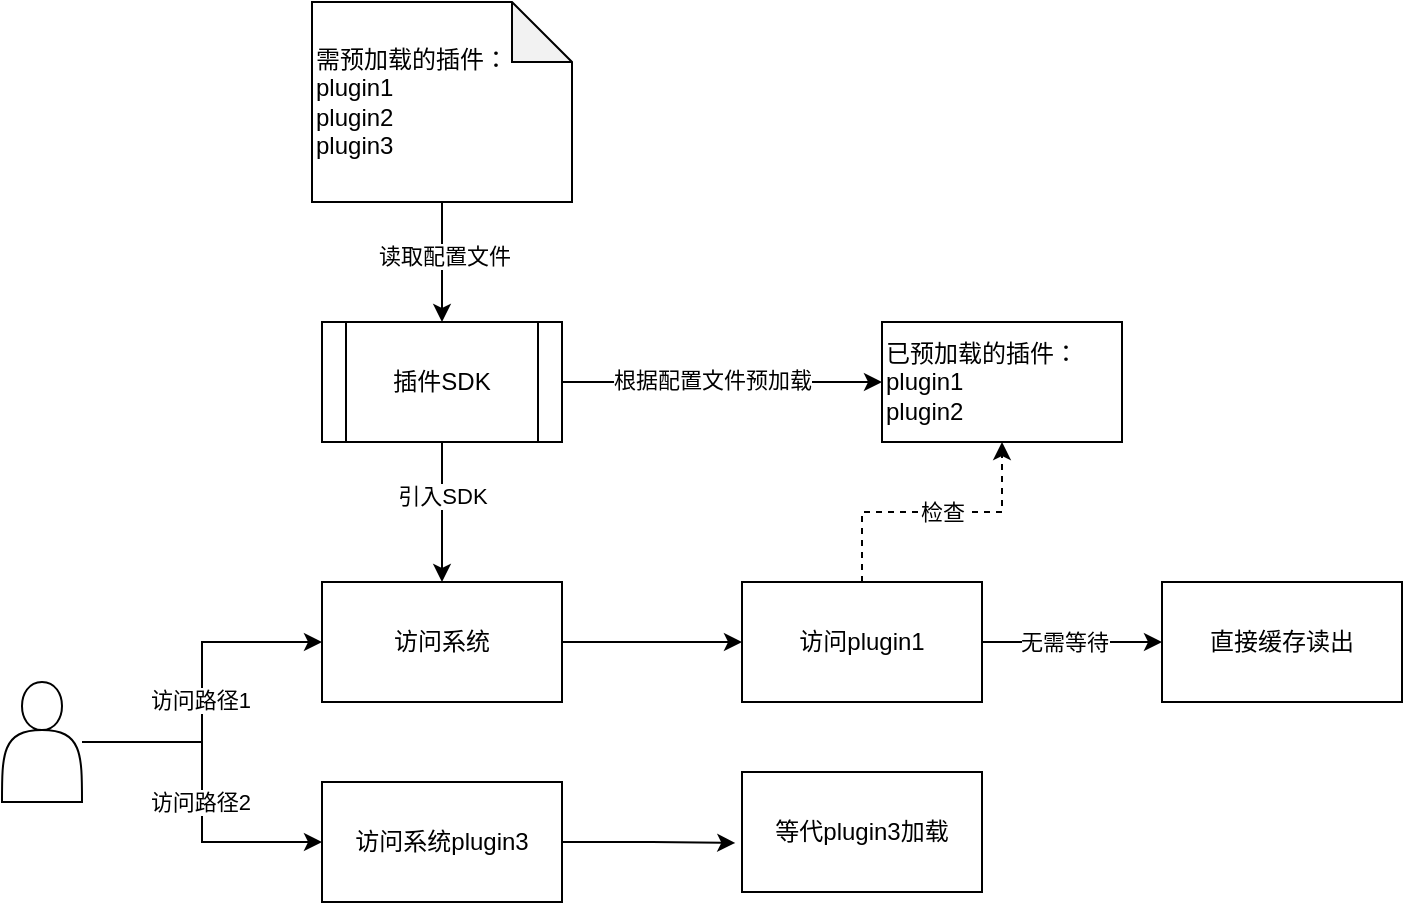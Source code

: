 <mxfile version="20.5.2" type="github">
  <diagram id="-Vk5RplwK14qsSj6e-SG" name="第 1 页">
    <mxGraphModel dx="1530" dy="836" grid="1" gridSize="10" guides="1" tooltips="1" connect="1" arrows="1" fold="1" page="1" pageScale="1" pageWidth="827" pageHeight="1169" math="0" shadow="0">
      <root>
        <mxCell id="0" />
        <mxCell id="1" parent="0" />
        <mxCell id="Vlqnv5aZTNKnBmmuv2tM-17" style="edgeStyle=orthogonalEdgeStyle;rounded=0;orthogonalLoop=1;jettySize=auto;html=1;entryX=0;entryY=0.5;entryDx=0;entryDy=0;" edge="1" parent="1" source="Vlqnv5aZTNKnBmmuv2tM-1" target="Vlqnv5aZTNKnBmmuv2tM-2">
          <mxGeometry relative="1" as="geometry" />
        </mxCell>
        <mxCell id="Vlqnv5aZTNKnBmmuv2tM-19" value="访问路径1" style="edgeLabel;html=1;align=center;verticalAlign=middle;resizable=0;points=[];" vertex="1" connectable="0" parent="Vlqnv5aZTNKnBmmuv2tM-17">
          <mxGeometry x="-0.041" y="1" relative="1" as="geometry">
            <mxPoint as="offset" />
          </mxGeometry>
        </mxCell>
        <mxCell id="Vlqnv5aZTNKnBmmuv2tM-18" style="edgeStyle=orthogonalEdgeStyle;rounded=0;orthogonalLoop=1;jettySize=auto;html=1;entryX=0;entryY=0.5;entryDx=0;entryDy=0;" edge="1" parent="1" source="Vlqnv5aZTNKnBmmuv2tM-1" target="Vlqnv5aZTNKnBmmuv2tM-14">
          <mxGeometry relative="1" as="geometry" />
        </mxCell>
        <mxCell id="Vlqnv5aZTNKnBmmuv2tM-20" value="访问路径2" style="edgeLabel;html=1;align=center;verticalAlign=middle;resizable=0;points=[];" vertex="1" connectable="0" parent="Vlqnv5aZTNKnBmmuv2tM-18">
          <mxGeometry x="0.132" y="-1" relative="1" as="geometry">
            <mxPoint y="-6" as="offset" />
          </mxGeometry>
        </mxCell>
        <mxCell id="Vlqnv5aZTNKnBmmuv2tM-1" value="" style="shape=actor;whiteSpace=wrap;html=1;" vertex="1" parent="1">
          <mxGeometry x="90" y="420" width="40" height="60" as="geometry" />
        </mxCell>
        <mxCell id="Vlqnv5aZTNKnBmmuv2tM-11" style="edgeStyle=orthogonalEdgeStyle;rounded=0;orthogonalLoop=1;jettySize=auto;html=1;exitX=1;exitY=0.5;exitDx=0;exitDy=0;" edge="1" parent="1" source="Vlqnv5aZTNKnBmmuv2tM-2" target="Vlqnv5aZTNKnBmmuv2tM-10">
          <mxGeometry relative="1" as="geometry" />
        </mxCell>
        <mxCell id="Vlqnv5aZTNKnBmmuv2tM-2" value="访问系统" style="rounded=0;whiteSpace=wrap;html=1;" vertex="1" parent="1">
          <mxGeometry x="250" y="370" width="120" height="60" as="geometry" />
        </mxCell>
        <mxCell id="Vlqnv5aZTNKnBmmuv2tM-5" style="edgeStyle=orthogonalEdgeStyle;rounded=0;orthogonalLoop=1;jettySize=auto;html=1;" edge="1" parent="1" source="Vlqnv5aZTNKnBmmuv2tM-4" target="Vlqnv5aZTNKnBmmuv2tM-2">
          <mxGeometry relative="1" as="geometry" />
        </mxCell>
        <mxCell id="Vlqnv5aZTNKnBmmuv2tM-22" value="引入SDK" style="edgeLabel;html=1;align=center;verticalAlign=middle;resizable=0;points=[];" vertex="1" connectable="0" parent="Vlqnv5aZTNKnBmmuv2tM-5">
          <mxGeometry x="-0.23" relative="1" as="geometry">
            <mxPoint as="offset" />
          </mxGeometry>
        </mxCell>
        <mxCell id="Vlqnv5aZTNKnBmmuv2tM-9" style="edgeStyle=orthogonalEdgeStyle;rounded=0;orthogonalLoop=1;jettySize=auto;html=1;exitX=1;exitY=0.5;exitDx=0;exitDy=0;entryX=0;entryY=0.5;entryDx=0;entryDy=0;" edge="1" parent="1" source="Vlqnv5aZTNKnBmmuv2tM-4" target="Vlqnv5aZTNKnBmmuv2tM-8">
          <mxGeometry relative="1" as="geometry" />
        </mxCell>
        <mxCell id="Vlqnv5aZTNKnBmmuv2tM-24" value="根据配置文件预加载" style="edgeLabel;html=1;align=center;verticalAlign=middle;resizable=0;points=[];" vertex="1" connectable="0" parent="Vlqnv5aZTNKnBmmuv2tM-9">
          <mxGeometry x="-0.069" y="1" relative="1" as="geometry">
            <mxPoint as="offset" />
          </mxGeometry>
        </mxCell>
        <mxCell id="Vlqnv5aZTNKnBmmuv2tM-4" value="插件SDK" style="shape=process;whiteSpace=wrap;html=1;backgroundOutline=1;" vertex="1" parent="1">
          <mxGeometry x="250" y="240" width="120" height="60" as="geometry" />
        </mxCell>
        <mxCell id="Vlqnv5aZTNKnBmmuv2tM-7" style="edgeStyle=orthogonalEdgeStyle;rounded=0;orthogonalLoop=1;jettySize=auto;html=1;entryX=0.5;entryY=0;entryDx=0;entryDy=0;" edge="1" parent="1" source="Vlqnv5aZTNKnBmmuv2tM-6" target="Vlqnv5aZTNKnBmmuv2tM-4">
          <mxGeometry relative="1" as="geometry" />
        </mxCell>
        <mxCell id="Vlqnv5aZTNKnBmmuv2tM-23" value="读取配置文件" style="edgeLabel;html=1;align=center;verticalAlign=middle;resizable=0;points=[];" vertex="1" connectable="0" parent="Vlqnv5aZTNKnBmmuv2tM-7">
          <mxGeometry x="-0.101" y="1" relative="1" as="geometry">
            <mxPoint as="offset" />
          </mxGeometry>
        </mxCell>
        <mxCell id="Vlqnv5aZTNKnBmmuv2tM-6" value="需预加载的插件：&lt;br&gt;plugin1&lt;br&gt;plugin2&lt;br&gt;plugin3" style="shape=note;whiteSpace=wrap;html=1;backgroundOutline=1;darkOpacity=0.05;align=left;" vertex="1" parent="1">
          <mxGeometry x="245" y="80" width="130" height="100" as="geometry" />
        </mxCell>
        <mxCell id="Vlqnv5aZTNKnBmmuv2tM-8" value="已预加载的插件：&lt;br&gt;plugin1&lt;br&gt;plugin2&lt;br&gt;" style="rounded=0;whiteSpace=wrap;html=1;align=left;" vertex="1" parent="1">
          <mxGeometry x="530" y="240" width="120" height="60" as="geometry" />
        </mxCell>
        <mxCell id="Vlqnv5aZTNKnBmmuv2tM-12" style="edgeStyle=orthogonalEdgeStyle;rounded=0;orthogonalLoop=1;jettySize=auto;html=1;entryX=0;entryY=0.5;entryDx=0;entryDy=0;" edge="1" parent="1" source="Vlqnv5aZTNKnBmmuv2tM-10" target="Vlqnv5aZTNKnBmmuv2tM-13">
          <mxGeometry relative="1" as="geometry">
            <mxPoint x="630" y="400" as="targetPoint" />
          </mxGeometry>
        </mxCell>
        <mxCell id="Vlqnv5aZTNKnBmmuv2tM-21" value="无需等待" style="edgeLabel;html=1;align=center;verticalAlign=middle;resizable=0;points=[];" vertex="1" connectable="0" parent="Vlqnv5aZTNKnBmmuv2tM-12">
          <mxGeometry x="0.144" relative="1" as="geometry">
            <mxPoint x="-11" as="offset" />
          </mxGeometry>
        </mxCell>
        <mxCell id="Vlqnv5aZTNKnBmmuv2tM-26" style="edgeStyle=orthogonalEdgeStyle;rounded=0;orthogonalLoop=1;jettySize=auto;html=1;entryX=0.5;entryY=1;entryDx=0;entryDy=0;dashed=1;" edge="1" parent="1" source="Vlqnv5aZTNKnBmmuv2tM-10" target="Vlqnv5aZTNKnBmmuv2tM-8">
          <mxGeometry relative="1" as="geometry" />
        </mxCell>
        <mxCell id="Vlqnv5aZTNKnBmmuv2tM-27" value="检查" style="edgeLabel;html=1;align=center;verticalAlign=middle;resizable=0;points=[];" vertex="1" connectable="0" parent="Vlqnv5aZTNKnBmmuv2tM-26">
          <mxGeometry x="-0.167" relative="1" as="geometry">
            <mxPoint x="16" as="offset" />
          </mxGeometry>
        </mxCell>
        <mxCell id="Vlqnv5aZTNKnBmmuv2tM-10" value="访问plugin1" style="rounded=0;whiteSpace=wrap;html=1;" vertex="1" parent="1">
          <mxGeometry x="460" y="370" width="120" height="60" as="geometry" />
        </mxCell>
        <mxCell id="Vlqnv5aZTNKnBmmuv2tM-13" value="直接缓存读出" style="rounded=0;whiteSpace=wrap;html=1;" vertex="1" parent="1">
          <mxGeometry x="670" y="370" width="120" height="60" as="geometry" />
        </mxCell>
        <mxCell id="Vlqnv5aZTNKnBmmuv2tM-16" style="edgeStyle=orthogonalEdgeStyle;rounded=0;orthogonalLoop=1;jettySize=auto;html=1;entryX=-0.028;entryY=0.591;entryDx=0;entryDy=0;entryPerimeter=0;" edge="1" parent="1" source="Vlqnv5aZTNKnBmmuv2tM-14" target="Vlqnv5aZTNKnBmmuv2tM-15">
          <mxGeometry relative="1" as="geometry" />
        </mxCell>
        <mxCell id="Vlqnv5aZTNKnBmmuv2tM-14" value="访问系统plugin3" style="rounded=0;whiteSpace=wrap;html=1;" vertex="1" parent="1">
          <mxGeometry x="250" y="470" width="120" height="60" as="geometry" />
        </mxCell>
        <mxCell id="Vlqnv5aZTNKnBmmuv2tM-15" value="等代plugin3加载" style="rounded=0;whiteSpace=wrap;html=1;" vertex="1" parent="1">
          <mxGeometry x="460" y="465" width="120" height="60" as="geometry" />
        </mxCell>
      </root>
    </mxGraphModel>
  </diagram>
</mxfile>
